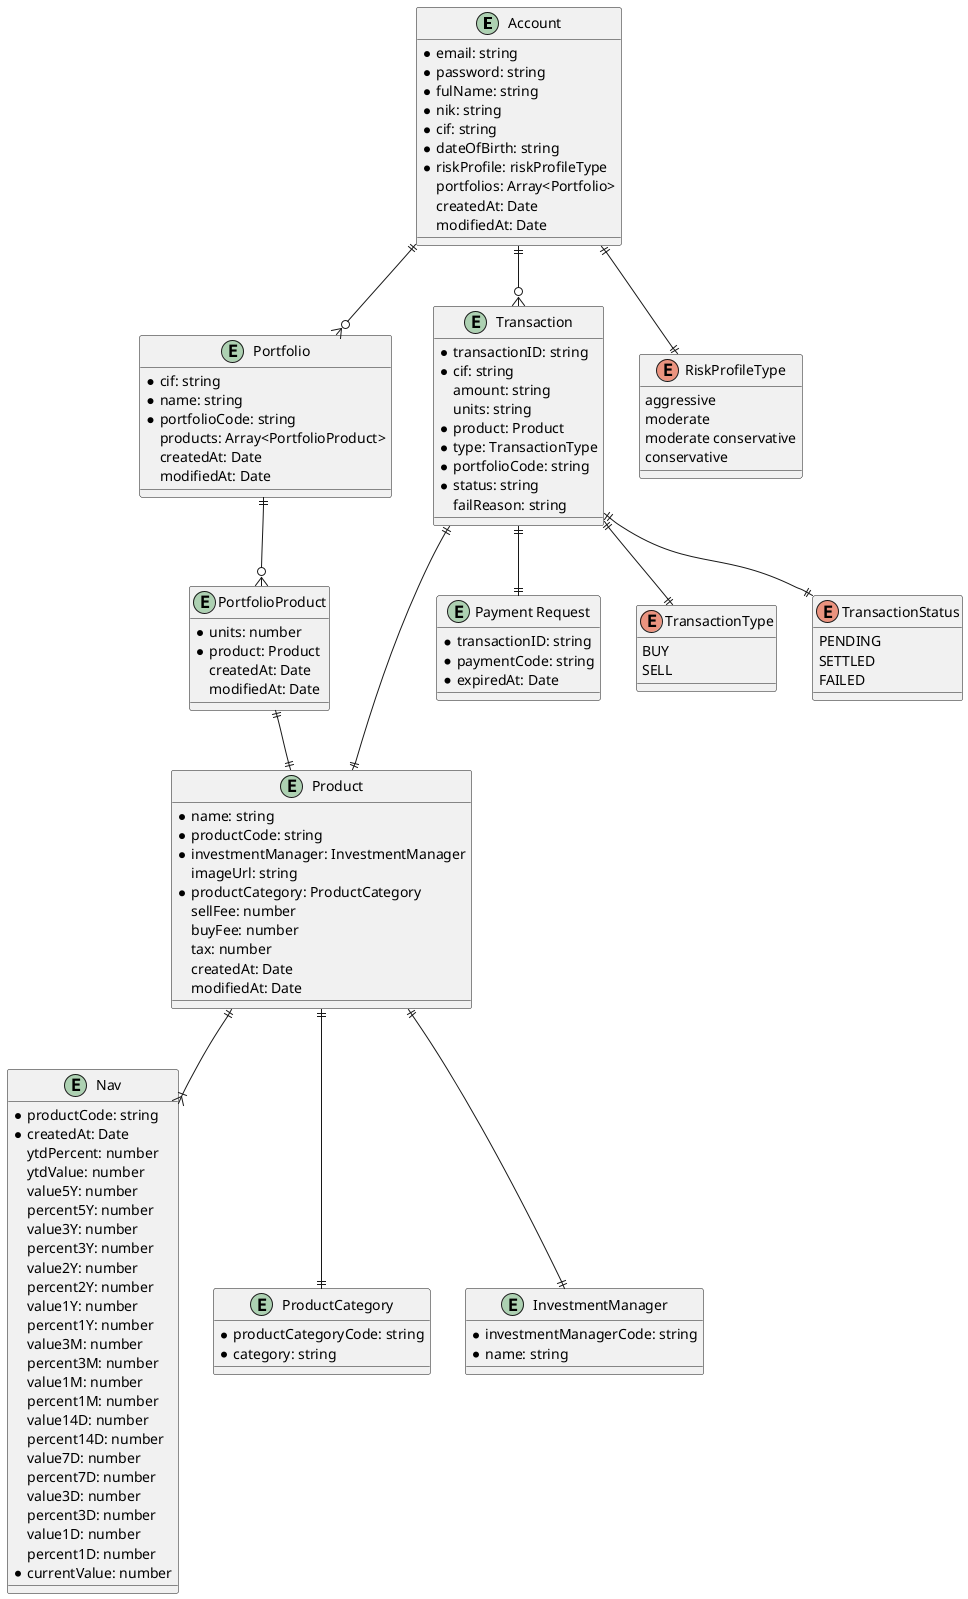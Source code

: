 @startuml

entity Account {
    *email: string
    *password: string
    *fulName: string
    *nik: string
    *cif: string
    *dateOfBirth: string
    *riskProfile: riskProfileType
    portfolios: Array<Portfolio>
    createdAt: Date
    modifiedAt: Date
}

entity Portfolio {
    *cif: string
    *name: string
    *portfolioCode: string
    products: Array<PortfolioProduct>
    createdAt: Date
    modifiedAt: Date
}

entity PortfolioProduct {
    *units: number
    *product: Product
    createdAt: Date
    modifiedAt: Date
}

entity Product {
    *name: string
    *productCode: string
    *investmentManager: InvestmentManager
    imageUrl: string
    *productCategory: ProductCategory
    sellFee: number
    buyFee: number
    tax: number
    createdAt: Date
    modifiedAt: Date
}

entity Nav {
    *productCode: string
    *createdAt: Date
    ytdPercent: number
    ytdValue: number
    value5Y: number
    percent5Y: number
    value3Y: number
    percent3Y: number
    value2Y: number
    percent2Y: number
    value1Y: number
    percent1Y: number
    value3M: number
    percent3M: number
    value1M: number
    percent1M: number
    value14D: number
    percent14D: number
    value7D: number
    percent7D: number
    value3D: number
    percent3D: number
    value1D: number
    percent1D: number
    *currentValue: number
}

entity ProductCategory {
    *productCategoryCode: string
    *category: string
}

entity Transaction {
    *transactionID: string
    *cif: string
    amount: string
    units: string
    *product: Product
    *type: TransactionType
    *portfolioCode: string
    *status: string
    failReason: string
}

entity "Payment Request" {
    *transactionID: string
    *paymentCode: string
    *expiredAt: Date
}

enum TransactionType {
    BUY
    SELL
}

enum TransactionStatus {
    PENDING
    SETTLED
    FAILED
}

enum RiskProfileType{
    aggressive
    moderate
    moderate conservative
    conservative
}

entity InvestmentManager {
    *investmentManagerCode: string
    *name: string
}

Product ||--|| ProductCategory
Product ||--|{ Nav
PortfolioProduct ||--|| Product
Product ||--|| InvestmentManager
Portfolio ||--o{ PortfolioProduct
Account ||--o{ Portfolio
Account ||--o{ Transaction
Transaction ||--|| TransactionStatus
Transaction ||--|| TransactionType
Account ||--|| RiskProfileType
Transaction ||--|| "Payment Request"
Transaction ||--|| Product
@enduml
